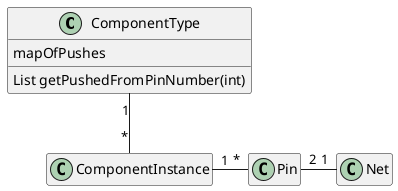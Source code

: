 @startuml
' !pragma layout elk
hide empty members
class ComponentType {
    mapOfPushes
    List getPushedFromPinNumber(int)
}

class ComponentInstance {

}

ComponentType "1" -- "*" ComponentInstance

class Pin

ComponentInstance "1" - "*" Pin

class Net

Pin "2" - "1" Net
@enduml
